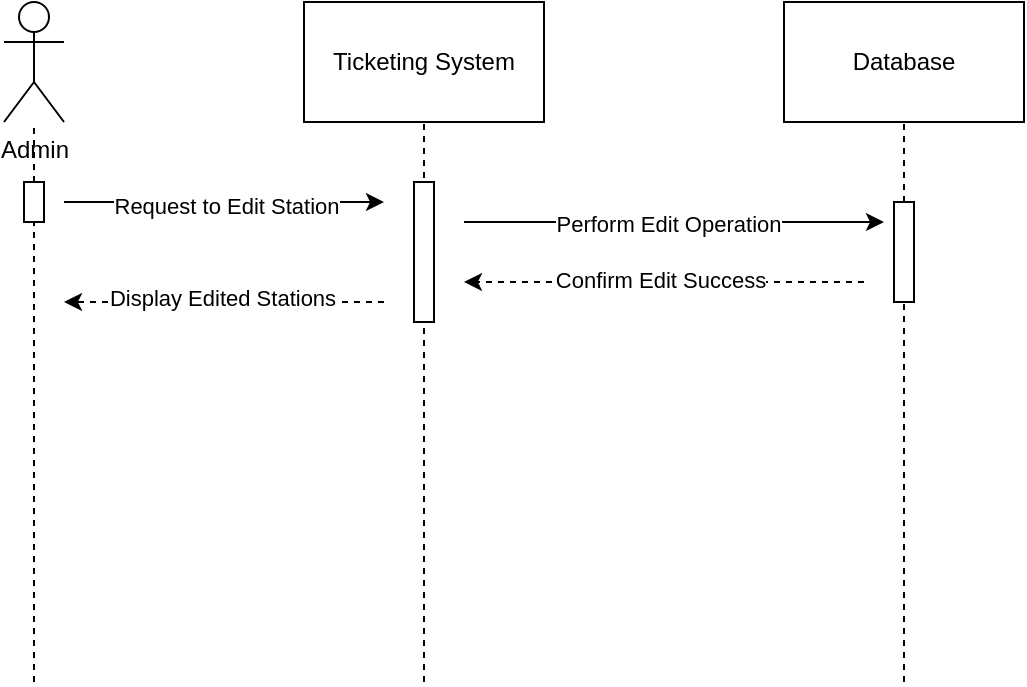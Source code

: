 <mxfile version="26.2.14">
  <diagram name="Page-1" id="Ce9czy_IpY3OsVMo6tB2">
    <mxGraphModel dx="826" dy="463" grid="1" gridSize="10" guides="1" tooltips="1" connect="1" arrows="1" fold="1" page="1" pageScale="1" pageWidth="827" pageHeight="1169" math="0" shadow="0">
      <root>
        <mxCell id="0" />
        <mxCell id="1" parent="0" />
        <mxCell id="yxxo4-zVaS4fGQQ0rP6h-1" value="Database" style="rounded=0;whiteSpace=wrap;html=1;" parent="1" vertex="1">
          <mxGeometry x="440" y="100" width="120" height="60" as="geometry" />
        </mxCell>
        <mxCell id="yxxo4-zVaS4fGQQ0rP6h-2" value="Ticketing System" style="rounded=0;whiteSpace=wrap;html=1;" parent="1" vertex="1">
          <mxGeometry x="200" y="100" width="120" height="60" as="geometry" />
        </mxCell>
        <mxCell id="yxxo4-zVaS4fGQQ0rP6h-3" value="Admin" style="shape=umlActor;verticalLabelPosition=bottom;verticalAlign=top;html=1;outlineConnect=0;" parent="1" vertex="1">
          <mxGeometry x="50" y="100" width="30" height="60" as="geometry" />
        </mxCell>
        <mxCell id="yxxo4-zVaS4fGQQ0rP6h-4" value="" style="endArrow=none;dashed=1;html=1;rounded=0;" parent="1" target="yxxo4-zVaS4fGQQ0rP6h-1" edge="1" source="on1UFeotRf2JKw0CUGzS-4">
          <mxGeometry width="50" height="50" relative="1" as="geometry">
            <mxPoint x="500" y="440" as="sourcePoint" />
            <mxPoint x="400" y="240" as="targetPoint" />
          </mxGeometry>
        </mxCell>
        <mxCell id="yxxo4-zVaS4fGQQ0rP6h-5" value="" style="endArrow=none;dashed=1;html=1;rounded=0;" parent="1" target="yxxo4-zVaS4fGQQ0rP6h-2" edge="1">
          <mxGeometry width="50" height="50" relative="1" as="geometry">
            <mxPoint x="260" y="440" as="sourcePoint" />
            <mxPoint x="400" y="240" as="targetPoint" />
          </mxGeometry>
        </mxCell>
        <mxCell id="yxxo4-zVaS4fGQQ0rP6h-6" value="" style="endArrow=none;dashed=1;html=1;rounded=0;" parent="1" target="yxxo4-zVaS4fGQQ0rP6h-3" edge="1" source="on1UFeotRf2JKw0CUGzS-1">
          <mxGeometry width="50" height="50" relative="1" as="geometry">
            <mxPoint x="65" y="440" as="sourcePoint" />
            <mxPoint x="400" y="240" as="targetPoint" />
          </mxGeometry>
        </mxCell>
        <mxCell id="yxxo4-zVaS4fGQQ0rP6h-7" value="" style="endArrow=classic;html=1;rounded=0;" parent="1" edge="1">
          <mxGeometry width="50" height="50" relative="1" as="geometry">
            <mxPoint x="80" y="200" as="sourcePoint" />
            <mxPoint x="240" y="200" as="targetPoint" />
          </mxGeometry>
        </mxCell>
        <mxCell id="yxxo4-zVaS4fGQQ0rP6h-8" value="Request to Edit Station" style="edgeLabel;html=1;align=center;verticalAlign=middle;resizable=0;points=[];" parent="yxxo4-zVaS4fGQQ0rP6h-7" vertex="1" connectable="0">
          <mxGeometry x="0.009" y="-2" relative="1" as="geometry">
            <mxPoint as="offset" />
          </mxGeometry>
        </mxCell>
        <mxCell id="yxxo4-zVaS4fGQQ0rP6h-9" value="" style="endArrow=classic;html=1;rounded=0;" parent="1" edge="1">
          <mxGeometry width="50" height="50" relative="1" as="geometry">
            <mxPoint x="280" y="210" as="sourcePoint" />
            <mxPoint x="490" y="210" as="targetPoint" />
          </mxGeometry>
        </mxCell>
        <mxCell id="yxxo4-zVaS4fGQQ0rP6h-10" value="Perform Edit Operation" style="edgeLabel;html=1;align=center;verticalAlign=middle;resizable=0;points=[];" parent="yxxo4-zVaS4fGQQ0rP6h-9" vertex="1" connectable="0">
          <mxGeometry x="-0.027" y="-1" relative="1" as="geometry">
            <mxPoint as="offset" />
          </mxGeometry>
        </mxCell>
        <mxCell id="yxxo4-zVaS4fGQQ0rP6h-11" value="" style="endArrow=classic;html=1;rounded=0;dashed=1;" parent="1" edge="1">
          <mxGeometry width="50" height="50" relative="1" as="geometry">
            <mxPoint x="480" y="240" as="sourcePoint" />
            <mxPoint x="280" y="240" as="targetPoint" />
          </mxGeometry>
        </mxCell>
        <mxCell id="yxxo4-zVaS4fGQQ0rP6h-12" value="Confirm Edit Success" style="edgeLabel;html=1;align=center;verticalAlign=middle;resizable=0;points=[];" parent="yxxo4-zVaS4fGQQ0rP6h-11" vertex="1" connectable="0">
          <mxGeometry x="0.021" y="-1" relative="1" as="geometry">
            <mxPoint as="offset" />
          </mxGeometry>
        </mxCell>
        <mxCell id="yxxo4-zVaS4fGQQ0rP6h-13" value="" style="endArrow=classic;html=1;rounded=0;dashed=1;" parent="1" edge="1">
          <mxGeometry width="50" height="50" relative="1" as="geometry">
            <mxPoint x="240" y="250" as="sourcePoint" />
            <mxPoint x="80" y="250" as="targetPoint" />
          </mxGeometry>
        </mxCell>
        <mxCell id="yxxo4-zVaS4fGQQ0rP6h-14" value="Display Edited Stations" style="edgeLabel;html=1;align=center;verticalAlign=middle;resizable=0;points=[];" parent="yxxo4-zVaS4fGQQ0rP6h-13" vertex="1" connectable="0">
          <mxGeometry x="0.014" y="-2" relative="1" as="geometry">
            <mxPoint as="offset" />
          </mxGeometry>
        </mxCell>
        <mxCell id="on1UFeotRf2JKw0CUGzS-2" value="" style="endArrow=none;dashed=1;html=1;rounded=0;" edge="1" parent="1" target="on1UFeotRf2JKw0CUGzS-1">
          <mxGeometry width="50" height="50" relative="1" as="geometry">
            <mxPoint x="65" y="440" as="sourcePoint" />
            <mxPoint x="65" y="160" as="targetPoint" />
          </mxGeometry>
        </mxCell>
        <mxCell id="on1UFeotRf2JKw0CUGzS-1" value="" style="rounded=0;whiteSpace=wrap;html=1;" vertex="1" parent="1">
          <mxGeometry x="60" y="190" width="10" height="20" as="geometry" />
        </mxCell>
        <mxCell id="on1UFeotRf2JKw0CUGzS-3" value="" style="rounded=0;whiteSpace=wrap;html=1;" vertex="1" parent="1">
          <mxGeometry x="255" y="190" width="10" height="70" as="geometry" />
        </mxCell>
        <mxCell id="on1UFeotRf2JKw0CUGzS-5" value="" style="endArrow=none;dashed=1;html=1;rounded=0;" edge="1" parent="1" target="on1UFeotRf2JKw0CUGzS-4">
          <mxGeometry width="50" height="50" relative="1" as="geometry">
            <mxPoint x="500" y="440" as="sourcePoint" />
            <mxPoint x="500" y="160" as="targetPoint" />
          </mxGeometry>
        </mxCell>
        <mxCell id="on1UFeotRf2JKw0CUGzS-4" value="" style="rounded=0;whiteSpace=wrap;html=1;" vertex="1" parent="1">
          <mxGeometry x="495" y="200" width="10" height="50" as="geometry" />
        </mxCell>
      </root>
    </mxGraphModel>
  </diagram>
</mxfile>
